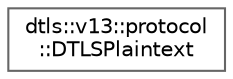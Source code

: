 digraph "Graphical Class Hierarchy"
{
 // LATEX_PDF_SIZE
  bgcolor="transparent";
  edge [fontname=Helvetica,fontsize=10,labelfontname=Helvetica,labelfontsize=10];
  node [fontname=Helvetica,fontsize=10,shape=box,height=0.2,width=0.4];
  rankdir="LR";
  Node0 [id="Node000000",label="dtls::v13::protocol\l::DTLSPlaintext",height=0.2,width=0.4,color="grey40", fillcolor="white", style="filled",URL="$structdtls_1_1v13_1_1protocol_1_1DTLSPlaintext.html",tooltip="DTLSPlaintext structure as specified in RFC 9147 Section 4.1.1."];
}
